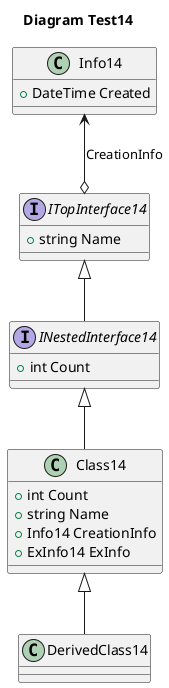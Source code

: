 @startuml
title
 Diagram Test14
end title

interface ITopInterface14
{
    +string Name
}
class Info14
{
    +DateTime Created
}
interface INestedInterface14
{
    +int Count
}
class Class14
{
    +int Count
    +string Name
    +Info14 CreationInfo
    +ExInfo14 ExInfo
}
class DerivedClass14
{
}

ITopInterface14 o-up-> Info14:CreationInfo
INestedInterface14 -up-|> ITopInterface14
Class14 -up-|> INestedInterface14
DerivedClass14 -up-|> Class14
@enduml
